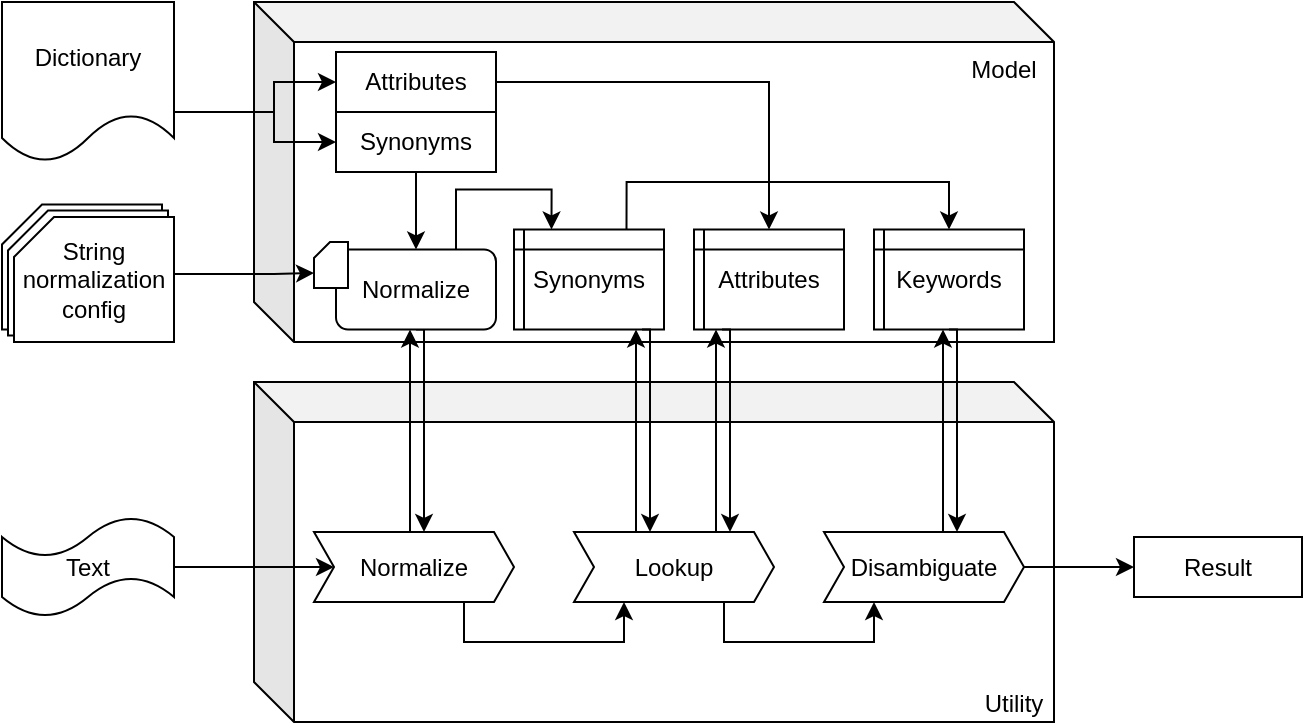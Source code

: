 <mxfile version="13.7.3" type="device"><diagram id="kgpKYQtTHZ0yAKxKKP6v" name="Page-1"><mxGraphModel dx="1086" dy="806" grid="1" gridSize="10" guides="1" tooltips="1" connect="1" arrows="1" fold="1" page="1" pageScale="1" pageWidth="850" pageHeight="1100" math="0" shadow="0"><root><mxCell id="0"/><mxCell id="1" parent="0"/><mxCell id="tCT8HT56XR2KNsaYNcWf-11" value="&lt;br&gt;" style="shape=card;whiteSpace=wrap;html=1;size=20;shadow=0;" parent="1" vertex="1"><mxGeometry x="40" y="141.25" width="80" height="62.5" as="geometry"/></mxCell><mxCell id="tCT8HT56XR2KNsaYNcWf-10" value="&lt;br&gt;" style="shape=card;whiteSpace=wrap;html=1;size=20;shadow=0;" parent="1" vertex="1"><mxGeometry x="43" y="144.25" width="80" height="62.5" as="geometry"/></mxCell><mxCell id="KeDmKmjrOS1gOaIJFF5o-1" value="&lt;div style=&quot;text-align: justify&quot;&gt;Model&lt;/div&gt;" style="shape=cube;whiteSpace=wrap;html=1;boundedLbl=1;backgroundOutline=1;darkOpacity=0.05;darkOpacity2=0.1;align=center;labelPosition=center;verticalLabelPosition=middle;verticalAlign=top;shadow=0;spacingLeft=330;" parent="1" vertex="1"><mxGeometry x="166" y="40" width="400" height="170" as="geometry"/></mxCell><mxCell id="KeDmKmjrOS1gOaIJFF5o-3" value="Utility" style="shape=cube;whiteSpace=wrap;html=1;boundedLbl=1;backgroundOutline=1;darkOpacity=0.05;darkOpacity2=0.1;align=center;horizontal=1;labelPosition=center;verticalLabelPosition=middle;verticalAlign=bottom;spacingTop=0;labelBackgroundColor=none;labelBorderColor=none;shadow=0;spacingLeft=340;" parent="1" vertex="1"><mxGeometry x="166" y="230" width="400" height="170" as="geometry"/></mxCell><mxCell id="tCT8HT56XR2KNsaYNcWf-15" style="edgeStyle=orthogonalEdgeStyle;rounded=0;orthogonalLoop=1;jettySize=auto;html=1;exitX=0.75;exitY=0;exitDx=0;exitDy=0;entryX=0.25;entryY=0;entryDx=0;entryDy=0;shadow=0;" parent="1" source="KeDmKmjrOS1gOaIJFF5o-5" target="KeDmKmjrOS1gOaIJFF5o-43" edge="1"><mxGeometry relative="1" as="geometry"/></mxCell><mxCell id="tCT8HT56XR2KNsaYNcWf-29" style="edgeStyle=orthogonalEdgeStyle;rounded=0;orthogonalLoop=1;jettySize=auto;html=1;exitX=0.75;exitY=1;exitDx=0;exitDy=0;entryX=0.75;entryY=0;entryDx=0;entryDy=0;shadow=0;" parent="1" edge="1"><mxGeometry relative="1" as="geometry"><mxPoint x="247" y="203.75" as="sourcePoint"/><mxPoint x="251" y="305" as="targetPoint"/><Array as="points"><mxPoint x="251" y="204"/></Array></mxGeometry></mxCell><mxCell id="KeDmKmjrOS1gOaIJFF5o-5" value="Normalize" style="rounded=1;whiteSpace=wrap;html=1;shadow=0;" parent="1" vertex="1"><mxGeometry x="207" y="163.75" width="80" height="40" as="geometry"/></mxCell><mxCell id="KeDmKmjrOS1gOaIJFF5o-50" style="edgeStyle=orthogonalEdgeStyle;rounded=0;orthogonalLoop=1;jettySize=auto;html=1;exitX=1;exitY=0.75;exitDx=0;exitDy=0;entryX=0;entryY=0.5;entryDx=0;entryDy=0;shadow=0;" parent="1" source="KeDmKmjrOS1gOaIJFF5o-9" target="KeDmKmjrOS1gOaIJFF5o-16" edge="1"><mxGeometry relative="1" as="geometry"><Array as="points"><mxPoint x="126" y="95"/><mxPoint x="176" y="95"/><mxPoint x="176" y="110"/></Array></mxGeometry></mxCell><mxCell id="KeDmKmjrOS1gOaIJFF5o-54" style="edgeStyle=orthogonalEdgeStyle;rounded=0;orthogonalLoop=1;jettySize=auto;html=1;exitX=1;exitY=0.75;exitDx=0;exitDy=0;entryX=0;entryY=0.5;entryDx=0;entryDy=0;shadow=0;" parent="1" source="KeDmKmjrOS1gOaIJFF5o-9" target="KeDmKmjrOS1gOaIJFF5o-14" edge="1"><mxGeometry relative="1" as="geometry"><Array as="points"><mxPoint x="126" y="95"/><mxPoint x="176" y="95"/><mxPoint x="176" y="80"/></Array></mxGeometry></mxCell><mxCell id="KeDmKmjrOS1gOaIJFF5o-9" value="Dictionary" style="shape=document;whiteSpace=wrap;html=1;boundedLbl=1;shadow=0;" parent="1" vertex="1"><mxGeometry x="40" y="40" width="86" height="80" as="geometry"/></mxCell><mxCell id="tCT8HT56XR2KNsaYNcWf-19" style="edgeStyle=orthogonalEdgeStyle;rounded=0;orthogonalLoop=1;jettySize=auto;html=1;exitX=1;exitY=0.5;exitDx=0;exitDy=0;exitPerimeter=0;entryX=0;entryY=0;entryDx=0;entryDy=15.5;entryPerimeter=0;shadow=0;" parent="1" source="KeDmKmjrOS1gOaIJFF5o-10" target="KeDmKmjrOS1gOaIJFF5o-34" edge="1"><mxGeometry relative="1" as="geometry"><Array as="points"><mxPoint x="126" y="176"/><mxPoint x="176" y="176"/></Array></mxGeometry></mxCell><mxCell id="KeDmKmjrOS1gOaIJFF5o-10" value="String normalization config" style="shape=card;whiteSpace=wrap;html=1;size=20;shadow=0;" parent="1" vertex="1"><mxGeometry x="46" y="147.5" width="80" height="62.5" as="geometry"/></mxCell><mxCell id="KeDmKmjrOS1gOaIJFF5o-14" value="Attributes" style="rounded=0;whiteSpace=wrap;html=1;shadow=0;" parent="1" vertex="1"><mxGeometry x="207" y="65" width="80" height="30" as="geometry"/></mxCell><mxCell id="KeDmKmjrOS1gOaIJFF5o-56" style="edgeStyle=orthogonalEdgeStyle;rounded=0;orthogonalLoop=1;jettySize=auto;html=1;exitX=0.5;exitY=1;exitDx=0;exitDy=0;shadow=0;" parent="1" source="KeDmKmjrOS1gOaIJFF5o-16" target="KeDmKmjrOS1gOaIJFF5o-5" edge="1"><mxGeometry relative="1" as="geometry"/></mxCell><mxCell id="KeDmKmjrOS1gOaIJFF5o-16" value="Synonyms" style="rounded=0;whiteSpace=wrap;html=1;shadow=0;" parent="1" vertex="1"><mxGeometry x="207" y="95" width="80" height="30" as="geometry"/></mxCell><mxCell id="KeDmKmjrOS1gOaIJFF5o-76" style="edgeStyle=orthogonalEdgeStyle;rounded=0;orthogonalLoop=1;jettySize=auto;html=1;exitX=1;exitY=0.5;exitDx=0;exitDy=0;exitPerimeter=0;entryX=0;entryY=0.5;entryDx=0;entryDy=0;shadow=0;" parent="1" source="KeDmKmjrOS1gOaIJFF5o-32" target="KeDmKmjrOS1gOaIJFF5o-45" edge="1"><mxGeometry relative="1" as="geometry"/></mxCell><mxCell id="KeDmKmjrOS1gOaIJFF5o-32" value="Text" style="shape=tape;whiteSpace=wrap;html=1;shadow=0;" parent="1" vertex="1"><mxGeometry x="40" y="297.5" width="86" height="50" as="geometry"/></mxCell><mxCell id="KeDmKmjrOS1gOaIJFF5o-34" value="" style="shape=card;whiteSpace=wrap;html=1;size=8;shadow=0;" parent="1" vertex="1"><mxGeometry x="196" y="160" width="17" height="23" as="geometry"/></mxCell><mxCell id="tCT8HT56XR2KNsaYNcWf-16" style="edgeStyle=orthogonalEdgeStyle;orthogonalLoop=1;jettySize=auto;html=1;exitX=0.75;exitY=0;exitDx=0;exitDy=0;entryX=0.5;entryY=0;entryDx=0;entryDy=0;rounded=0;shadow=0;" parent="1" source="KeDmKmjrOS1gOaIJFF5o-43" target="KeDmKmjrOS1gOaIJFF5o-44" edge="1"><mxGeometry relative="1" as="geometry"><Array as="points"><mxPoint x="352" y="130"/><mxPoint x="514" y="130"/></Array></mxGeometry></mxCell><mxCell id="KeDmKmjrOS1gOaIJFF5o-43" value="Synonyms" style="shape=internalStorage;whiteSpace=wrap;html=1;backgroundOutline=1;dx=5;dy=10;shadow=0;" parent="1" vertex="1"><mxGeometry x="296" y="153.75" width="75" height="50" as="geometry"/></mxCell><mxCell id="KeDmKmjrOS1gOaIJFF5o-44" value="Keywords" style="shape=internalStorage;whiteSpace=wrap;html=1;backgroundOutline=1;dx=5;dy=10;shadow=0;" parent="1" vertex="1"><mxGeometry x="476" y="153.75" width="75" height="50" as="geometry"/></mxCell><mxCell id="KeDmKmjrOS1gOaIJFF5o-77" style="edgeStyle=orthogonalEdgeStyle;rounded=0;orthogonalLoop=1;jettySize=auto;html=1;exitX=0.75;exitY=1;exitDx=0;exitDy=0;entryX=0.25;entryY=1;entryDx=0;entryDy=0;shadow=0;" parent="1" source="KeDmKmjrOS1gOaIJFF5o-45" target="KeDmKmjrOS1gOaIJFF5o-46" edge="1"><mxGeometry relative="1" as="geometry"/></mxCell><mxCell id="tCT8HT56XR2KNsaYNcWf-21" style="edgeStyle=orthogonalEdgeStyle;rounded=0;orthogonalLoop=1;jettySize=auto;html=1;exitX=0.5;exitY=0;exitDx=0;exitDy=0;entryX=0.5;entryY=1;entryDx=0;entryDy=0;shadow=0;" parent="1" edge="1"><mxGeometry relative="1" as="geometry"><mxPoint x="243" y="305" as="sourcePoint"/><mxPoint x="244" y="203.75" as="targetPoint"/><Array as="points"><mxPoint x="244" y="305"/></Array></mxGeometry></mxCell><mxCell id="KeDmKmjrOS1gOaIJFF5o-45" value="Normalize" style="shape=step;perimeter=stepPerimeter;whiteSpace=wrap;html=1;fixedSize=1;size=10;shadow=0;" parent="1" vertex="1"><mxGeometry x="196" y="305" width="100" height="35" as="geometry"/></mxCell><mxCell id="KeDmKmjrOS1gOaIJFF5o-78" style="edgeStyle=orthogonalEdgeStyle;rounded=0;orthogonalLoop=1;jettySize=auto;html=1;exitX=0.75;exitY=1;exitDx=0;exitDy=0;entryX=0.25;entryY=1;entryDx=0;entryDy=0;shadow=0;" parent="1" source="KeDmKmjrOS1gOaIJFF5o-46" target="KeDmKmjrOS1gOaIJFF5o-47" edge="1"><mxGeometry relative="1" as="geometry"/></mxCell><mxCell id="KeDmKmjrOS1gOaIJFF5o-46" value="Lookup" style="shape=step;perimeter=stepPerimeter;whiteSpace=wrap;html=1;fixedSize=1;size=10;shadow=0;" parent="1" vertex="1"><mxGeometry x="326" y="305" width="100" height="35" as="geometry"/></mxCell><mxCell id="tCT8HT56XR2KNsaYNcWf-13" style="edgeStyle=orthogonalEdgeStyle;rounded=0;orthogonalLoop=1;jettySize=auto;html=1;exitX=1;exitY=0.5;exitDx=0;exitDy=0;entryX=0;entryY=0.5;entryDx=0;entryDy=0;shadow=0;" parent="1" source="KeDmKmjrOS1gOaIJFF5o-47" target="tCT8HT56XR2KNsaYNcWf-12" edge="1"><mxGeometry relative="1" as="geometry"/></mxCell><mxCell id="KeDmKmjrOS1gOaIJFF5o-47" value="Disambiguate" style="shape=step;perimeter=stepPerimeter;whiteSpace=wrap;html=1;fixedSize=1;size=10;shadow=0;" parent="1" vertex="1"><mxGeometry x="451" y="305" width="100" height="35" as="geometry"/></mxCell><mxCell id="tCT8HT56XR2KNsaYNcWf-1" value="Attributes" style="shape=internalStorage;whiteSpace=wrap;html=1;backgroundOutline=1;dx=5;dy=10;shadow=0;" parent="1" vertex="1"><mxGeometry x="386" y="153.75" width="75" height="50" as="geometry"/></mxCell><mxCell id="tCT8HT56XR2KNsaYNcWf-12" value="Result" style="rounded=0;whiteSpace=wrap;html=1;labelBackgroundColor=none;shadow=0;" parent="1" vertex="1"><mxGeometry x="606" y="307.5" width="84" height="30" as="geometry"/></mxCell><mxCell id="tCT8HT56XR2KNsaYNcWf-2" style="edgeStyle=orthogonalEdgeStyle;rounded=0;orthogonalLoop=1;jettySize=auto;html=1;exitX=1;exitY=0.5;exitDx=0;exitDy=0;entryX=0.5;entryY=0;entryDx=0;entryDy=0;shadow=0;" parent="1" source="KeDmKmjrOS1gOaIJFF5o-14" target="tCT8HT56XR2KNsaYNcWf-1" edge="1"><mxGeometry relative="1" as="geometry"/></mxCell><mxCell id="tCT8HT56XR2KNsaYNcWf-30" style="edgeStyle=orthogonalEdgeStyle;rounded=0;orthogonalLoop=1;jettySize=auto;html=1;exitX=0.75;exitY=1;exitDx=0;exitDy=0;entryX=0.75;entryY=0;entryDx=0;entryDy=0;shadow=0;" parent="1" edge="1"><mxGeometry relative="1" as="geometry"><mxPoint x="360" y="203.75" as="sourcePoint"/><mxPoint x="364" y="305" as="targetPoint"/><Array as="points"><mxPoint x="364" y="204"/></Array></mxGeometry></mxCell><mxCell id="tCT8HT56XR2KNsaYNcWf-31" style="edgeStyle=orthogonalEdgeStyle;rounded=0;orthogonalLoop=1;jettySize=auto;html=1;exitX=0.5;exitY=0;exitDx=0;exitDy=0;entryX=0.5;entryY=1;entryDx=0;entryDy=0;shadow=0;" parent="1" edge="1"><mxGeometry relative="1" as="geometry"><mxPoint x="356" y="305" as="sourcePoint"/><mxPoint x="357" y="203.75" as="targetPoint"/><Array as="points"><mxPoint x="357" y="305"/></Array></mxGeometry></mxCell><mxCell id="tCT8HT56XR2KNsaYNcWf-32" style="edgeStyle=orthogonalEdgeStyle;rounded=0;orthogonalLoop=1;jettySize=auto;html=1;exitX=0.75;exitY=1;exitDx=0;exitDy=0;entryX=0.75;entryY=0;entryDx=0;entryDy=0;shadow=0;" parent="1" edge="1"><mxGeometry relative="1" as="geometry"><mxPoint x="400" y="203.75" as="sourcePoint"/><mxPoint x="404" y="305" as="targetPoint"/><Array as="points"><mxPoint x="404" y="204"/></Array></mxGeometry></mxCell><mxCell id="tCT8HT56XR2KNsaYNcWf-33" style="edgeStyle=orthogonalEdgeStyle;rounded=0;orthogonalLoop=1;jettySize=auto;html=1;exitX=0.5;exitY=0;exitDx=0;exitDy=0;entryX=0.5;entryY=1;entryDx=0;entryDy=0;shadow=0;" parent="1" edge="1"><mxGeometry relative="1" as="geometry"><mxPoint x="396" y="305" as="sourcePoint"/><mxPoint x="397" y="203.75" as="targetPoint"/><Array as="points"><mxPoint x="397" y="305"/></Array></mxGeometry></mxCell><mxCell id="tCT8HT56XR2KNsaYNcWf-34" style="edgeStyle=orthogonalEdgeStyle;rounded=0;orthogonalLoop=1;jettySize=auto;html=1;exitX=0.75;exitY=1;exitDx=0;exitDy=0;entryX=0.75;entryY=0;entryDx=0;entryDy=0;shadow=0;" parent="1" edge="1"><mxGeometry relative="1" as="geometry"><mxPoint x="513.5" y="203.75" as="sourcePoint"/><mxPoint x="517.5" y="305" as="targetPoint"/><Array as="points"><mxPoint x="517.5" y="204"/></Array></mxGeometry></mxCell><mxCell id="tCT8HT56XR2KNsaYNcWf-35" style="edgeStyle=orthogonalEdgeStyle;rounded=0;orthogonalLoop=1;jettySize=auto;html=1;exitX=0.5;exitY=0;exitDx=0;exitDy=0;entryX=0.5;entryY=1;entryDx=0;entryDy=0;shadow=0;" parent="1" edge="1"><mxGeometry relative="1" as="geometry"><mxPoint x="509.5" y="305" as="sourcePoint"/><mxPoint x="510.5" y="203.75" as="targetPoint"/><Array as="points"><mxPoint x="510.5" y="305"/></Array></mxGeometry></mxCell></root></mxGraphModel></diagram></mxfile>